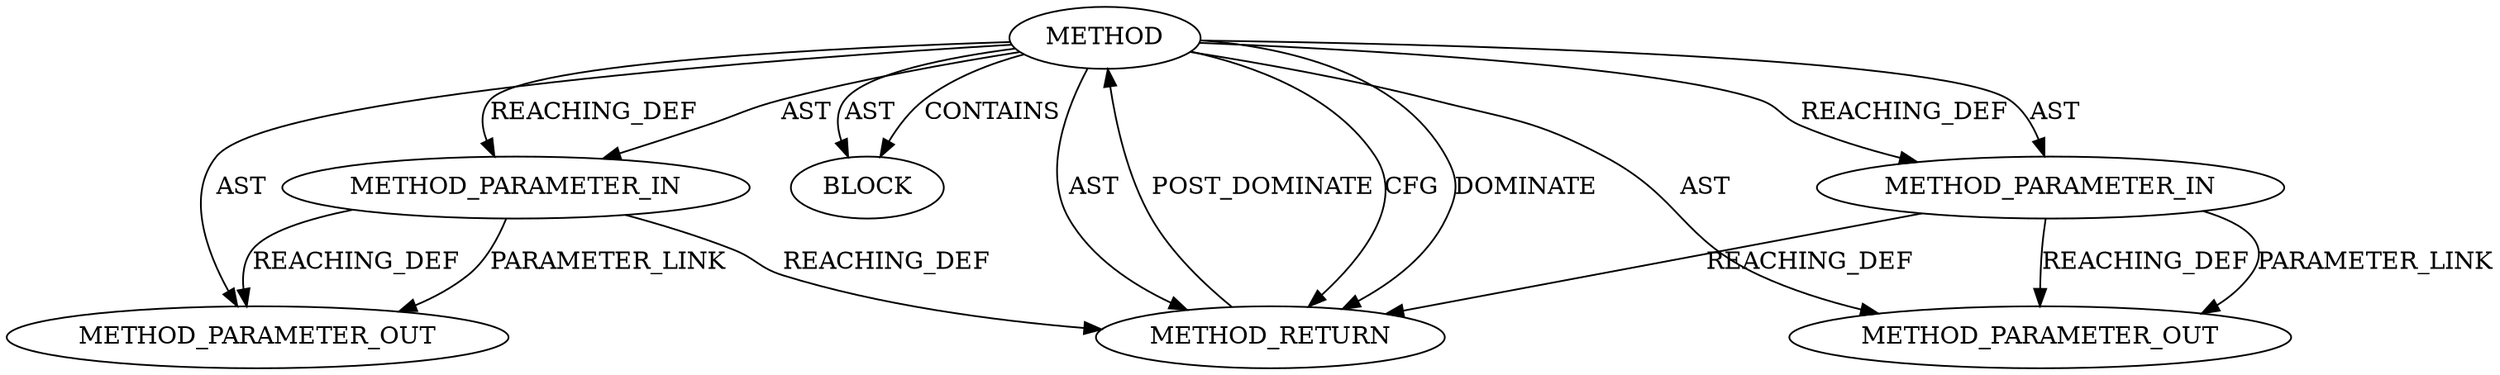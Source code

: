 digraph {
  22122 [label=METHOD_PARAMETER_OUT ORDER=2 CODE="p2" IS_VARIADIC=false TYPE_FULL_NAME="ANY" EVALUATION_STRATEGY="BY_VALUE" INDEX=2 NAME="p2"]
  20285 [label=METHOD AST_PARENT_TYPE="NAMESPACE_BLOCK" AST_PARENT_FULL_NAME="<global>" ORDER=0 CODE="<empty>" FULL_NAME="crypto_aead_setauthsize" IS_EXTERNAL=true FILENAME="<empty>" SIGNATURE="" NAME="crypto_aead_setauthsize"]
  22121 [label=METHOD_PARAMETER_OUT ORDER=1 CODE="p1" IS_VARIADIC=false TYPE_FULL_NAME="ANY" EVALUATION_STRATEGY="BY_VALUE" INDEX=1 NAME="p1"]
  20288 [label=BLOCK ORDER=1 ARGUMENT_INDEX=1 CODE="<empty>" TYPE_FULL_NAME="ANY"]
  20287 [label=METHOD_PARAMETER_IN ORDER=2 CODE="p2" IS_VARIADIC=false TYPE_FULL_NAME="ANY" EVALUATION_STRATEGY="BY_VALUE" INDEX=2 NAME="p2"]
  20289 [label=METHOD_RETURN ORDER=2 CODE="RET" TYPE_FULL_NAME="ANY" EVALUATION_STRATEGY="BY_VALUE"]
  20286 [label=METHOD_PARAMETER_IN ORDER=1 CODE="p1" IS_VARIADIC=false TYPE_FULL_NAME="ANY" EVALUATION_STRATEGY="BY_VALUE" INDEX=1 NAME="p1"]
  20285 -> 20286 [label=REACHING_DEF VARIABLE=""]
  20289 -> 20285 [label=POST_DOMINATE ]
  20285 -> 20288 [label=CONTAINS ]
  20285 -> 22122 [label=AST ]
  20286 -> 20289 [label=REACHING_DEF VARIABLE="p1"]
  20285 -> 20288 [label=AST ]
  20285 -> 20289 [label=AST ]
  20287 -> 22122 [label=PARAMETER_LINK ]
  20285 -> 20287 [label=AST ]
  20285 -> 20289 [label=CFG ]
  20285 -> 22121 [label=AST ]
  20285 -> 20289 [label=DOMINATE ]
  20287 -> 22122 [label=REACHING_DEF VARIABLE="p2"]
  20287 -> 20289 [label=REACHING_DEF VARIABLE="p2"]
  20285 -> 20287 [label=REACHING_DEF VARIABLE=""]
  20285 -> 20286 [label=AST ]
  20286 -> 22121 [label=REACHING_DEF VARIABLE="p1"]
  20286 -> 22121 [label=PARAMETER_LINK ]
}
